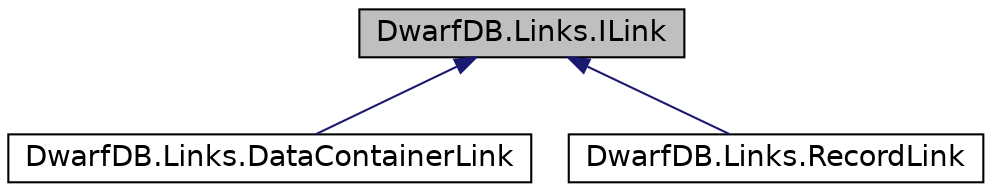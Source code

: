 digraph "DwarfDB.Links.ILink"
{
  edge [fontname="Helvetica",fontsize="14",labelfontname="Helvetica",labelfontsize="14"];
  node [fontname="Helvetica",fontsize="14",shape=record];
  Node1 [label="DwarfDB.Links.ILink",height=0.2,width=0.4,color="black", fillcolor="grey75", style="filled", fontcolor="black"];
  Node1 -> Node2 [dir="back",color="midnightblue",fontsize="14",style="solid",fontname="Helvetica"];
  Node2 [label="DwarfDB.Links.DataContainerLink",height=0.2,width=0.4,color="black", fillcolor="white", style="filled",URL="$d4/dc3/class_dwarf_d_b_1_1_links_1_1_data_container_link.html",tooltip="A class for links to datacontainers "];
  Node1 -> Node3 [dir="back",color="midnightblue",fontsize="14",style="solid",fontname="Helvetica"];
  Node3 [label="DwarfDB.Links.RecordLink",height=0.2,width=0.4,color="black", fillcolor="white", style="filled",URL="$da/d11/class_dwarf_d_b_1_1_links_1_1_record_link.html",tooltip="A class for links to records "];
}
